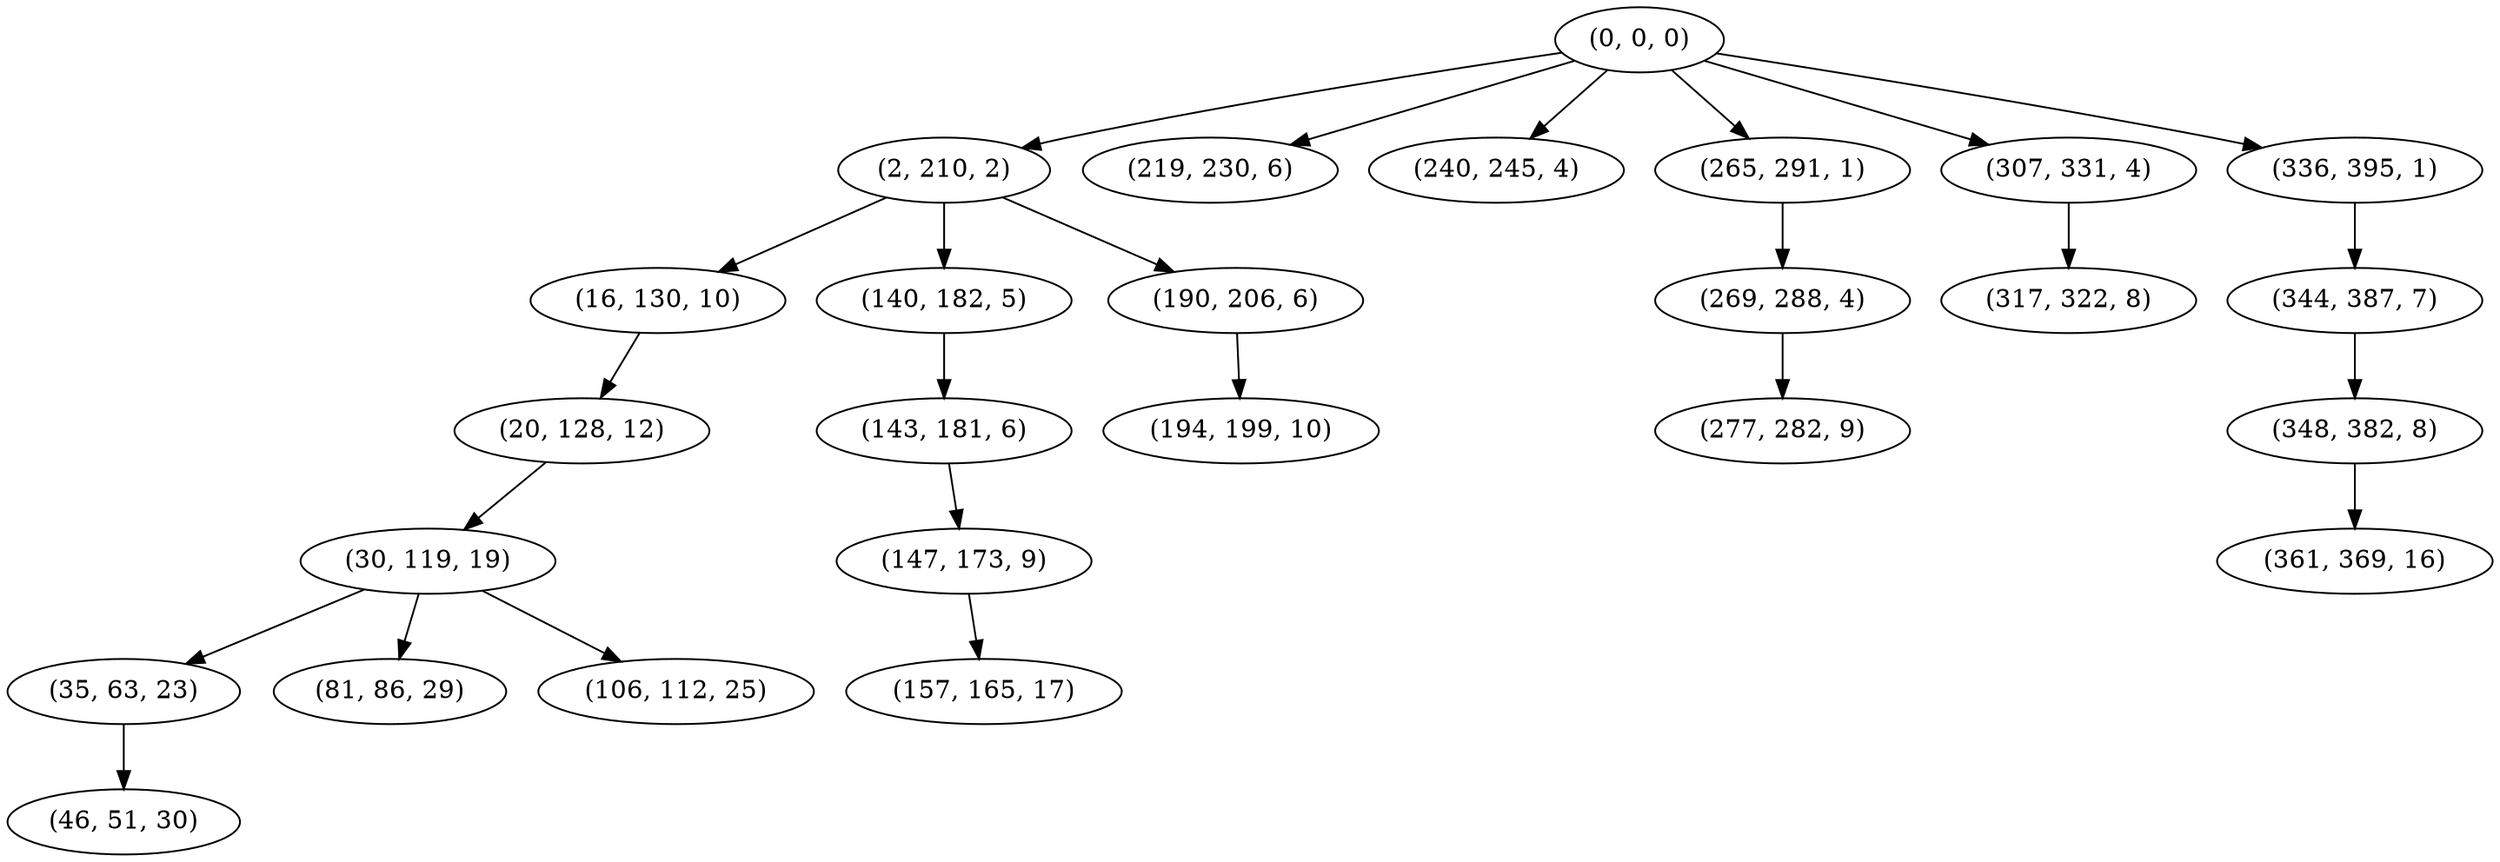 digraph tree {
    "(0, 0, 0)";
    "(2, 210, 2)";
    "(16, 130, 10)";
    "(20, 128, 12)";
    "(30, 119, 19)";
    "(35, 63, 23)";
    "(46, 51, 30)";
    "(81, 86, 29)";
    "(106, 112, 25)";
    "(140, 182, 5)";
    "(143, 181, 6)";
    "(147, 173, 9)";
    "(157, 165, 17)";
    "(190, 206, 6)";
    "(194, 199, 10)";
    "(219, 230, 6)";
    "(240, 245, 4)";
    "(265, 291, 1)";
    "(269, 288, 4)";
    "(277, 282, 9)";
    "(307, 331, 4)";
    "(317, 322, 8)";
    "(336, 395, 1)";
    "(344, 387, 7)";
    "(348, 382, 8)";
    "(361, 369, 16)";
    "(0, 0, 0)" -> "(2, 210, 2)";
    "(0, 0, 0)" -> "(219, 230, 6)";
    "(0, 0, 0)" -> "(240, 245, 4)";
    "(0, 0, 0)" -> "(265, 291, 1)";
    "(0, 0, 0)" -> "(307, 331, 4)";
    "(0, 0, 0)" -> "(336, 395, 1)";
    "(2, 210, 2)" -> "(16, 130, 10)";
    "(2, 210, 2)" -> "(140, 182, 5)";
    "(2, 210, 2)" -> "(190, 206, 6)";
    "(16, 130, 10)" -> "(20, 128, 12)";
    "(20, 128, 12)" -> "(30, 119, 19)";
    "(30, 119, 19)" -> "(35, 63, 23)";
    "(30, 119, 19)" -> "(81, 86, 29)";
    "(30, 119, 19)" -> "(106, 112, 25)";
    "(35, 63, 23)" -> "(46, 51, 30)";
    "(140, 182, 5)" -> "(143, 181, 6)";
    "(143, 181, 6)" -> "(147, 173, 9)";
    "(147, 173, 9)" -> "(157, 165, 17)";
    "(190, 206, 6)" -> "(194, 199, 10)";
    "(265, 291, 1)" -> "(269, 288, 4)";
    "(269, 288, 4)" -> "(277, 282, 9)";
    "(307, 331, 4)" -> "(317, 322, 8)";
    "(336, 395, 1)" -> "(344, 387, 7)";
    "(344, 387, 7)" -> "(348, 382, 8)";
    "(348, 382, 8)" -> "(361, 369, 16)";
}
